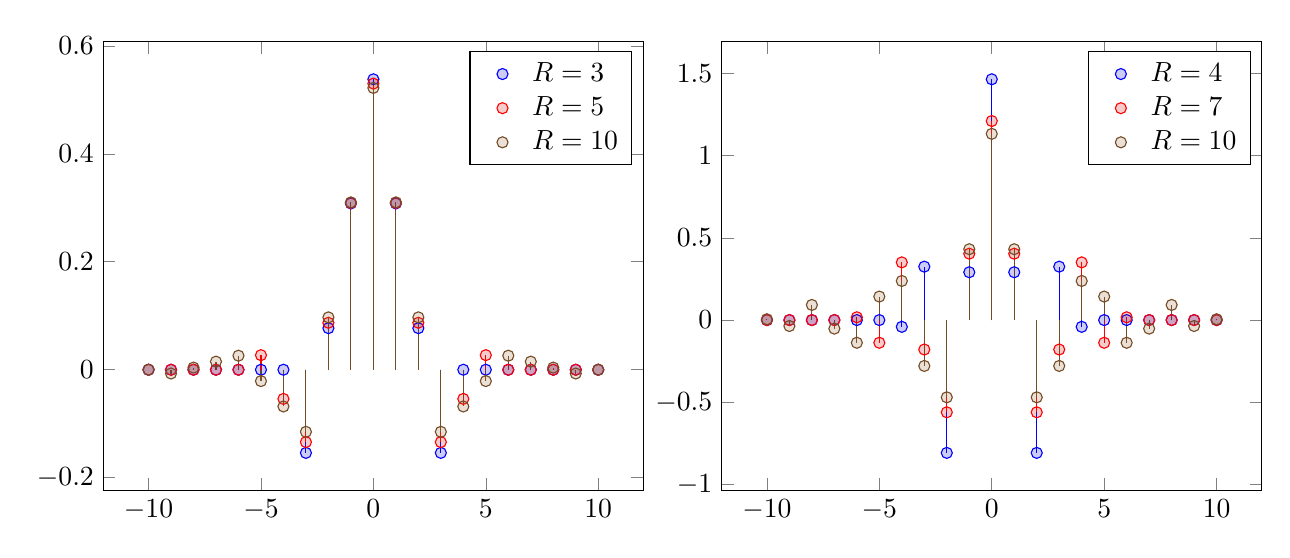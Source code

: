 \begin{tikzpicture}
\begin{groupplot}[group style={group size={2 by 1}}]
    \nextgroupplot[legend cell align={left}, mark options={fill opacity={0.2}}]
    \addplot+[, samples at={-10:10}, ycomb, mark={*}]
        table[row sep={\\}]
        {
            \\
            -10.0  0.0  \\
            -9.0  0.0  \\
            -8.0  0.0  \\
            -7.0  0.0  \\
            -6.0  0.0  \\
            -5.0  0.0  \\
            -4.0  0.0  \\
            -3.0  -0.154  \\
            -2.0  0.077  \\
            -1.0  0.308  \\
            0.0  0.538  \\
            1.0  0.308  \\
            2.0  0.077  \\
            3.0  -0.154  \\
            4.0  0.0  \\
            5.0  0.0  \\
            6.0  0.0  \\
            7.0  0.0  \\
            8.0  0.0  \\
            9.0  0.0  \\
            10.0  0.0  \\
        }
        ;
    \addlegendentry {$R=3$}
    \addplot+[, samples at={-10:10}, ycomb, mark={*}]
        table[row sep={\\}]
        {
            \\
            -10.0  0.0  \\
            -9.0  0.0  \\
            -8.0  0.0  \\
            -7.0  0.0  \\
            -6.0  0.0  \\
            -5.0  0.027  \\
            -4.0  -0.054  \\
            -3.0  -0.134  \\
            -2.0  0.087  \\
            -1.0  0.309  \\
            0.0  0.53  \\
            1.0  0.309  \\
            2.0  0.087  \\
            3.0  -0.134  \\
            4.0  -0.054  \\
            5.0  0.027  \\
            6.0  0.0  \\
            7.0  0.0  \\
            8.0  0.0  \\
            9.0  0.0  \\
            10.0  0.0  \\
        }
        ;
    \addlegendentry {$R=5$}
    \addplot+[, samples at={-10:10}, ycomb, mark={*}]
        table[row sep={\\}]
        {
            \\
            -10.0  -1.457e-16  \\
            -9.0  -0.007  \\
            -8.0  0.004  \\
            -7.0  0.015  \\
            -6.0  0.026  \\
            -5.0  -0.021  \\
            -4.0  -0.068  \\
            -3.0  -0.115  \\
            -2.0  0.097  \\
            -1.0  0.31  \\
            0.0  0.522  \\
            1.0  0.31  \\
            2.0  0.097  \\
            3.0  -0.115  \\
            4.0  -0.068  \\
            5.0  -0.021  \\
            6.0  0.026  \\
            7.0  0.015  \\
            8.0  0.004  \\
            9.0  -0.007  \\
            10.0  -4.932e-17  \\
        }
        ;
    \addlegendentry {$R=10$}
    \nextgroupplot[legend cell align={left}, mark options={fill opacity={0.2}}]
    \addplot+[, samples at={-10:10}, ycomb, mark={*}]
        table[row sep={\\}]
        {
            \\
            -10.0  0.0  \\
            -9.0  0.0  \\
            -8.0  0.0  \\
            -7.0  0.0  \\
            -6.0  0.0  \\
            -5.0  0.0  \\
            -4.0  -0.041  \\
            -3.0  0.325  \\
            -2.0  -0.808  \\
            -1.0  0.291  \\
            0.0  1.465  \\
            1.0  0.291  \\
            2.0  -0.808  \\
            3.0  0.325  \\
            4.0  -0.041  \\
            5.0  0.0  \\
            6.0  0.0  \\
            7.0  0.0  \\
            8.0  0.0  \\
            9.0  0.0  \\
            10.0  0.0  \\
        }
        ;
    \addlegendentry {$R=4$}
    \addplot+[, samples at={-10:10}, ycomb, mark={*}]
        table[row sep={\\}]
        {
            \\
            -10.0  0.0  \\
            -9.0  0.0  \\
            -8.0  0.0  \\
            -7.0  3.789e-15  \\
            -6.0  0.017  \\
            -5.0  -0.138  \\
            -4.0  0.351  \\
            -3.0  -0.179  \\
            -2.0  -0.561  \\
            -1.0  0.404  \\
            0.0  1.211  \\
            1.0  0.404  \\
            2.0  -0.561  \\
            3.0  -0.179  \\
            4.0  0.351  \\
            5.0  -0.138  \\
            6.0  0.017  \\
            7.0  1.092e-15  \\
            8.0  0.0  \\
            9.0  0.0  \\
            10.0  0.0  \\
        }
        ;
    \addlegendentry {$R=7$}
    \addplot+[, samples at={-10:10}, ycomb, mark={*}]
        table[row sep={\\}]
        {
            \\
            -10.0  0.005  \\
            -9.0  -0.036  \\
            -8.0  0.092  \\
            -7.0  -0.052  \\
            -6.0  -0.138  \\
            -5.0  0.143  \\
            -4.0  0.238  \\
            -3.0  -0.279  \\
            -2.0  -0.47  \\
            -1.0  0.431  \\
            0.0  1.133  \\
            1.0  0.431  \\
            2.0  -0.47  \\
            3.0  -0.279  \\
            4.0  0.238  \\
            5.0  0.143  \\
            6.0  -0.138  \\
            7.0  -0.052  \\
            8.0  0.092  \\
            9.0  -0.036  \\
            10.0  0.005  \\
        }
        ;
    \addlegendentry {$R=10$}
\end{groupplot}
\end{tikzpicture}
